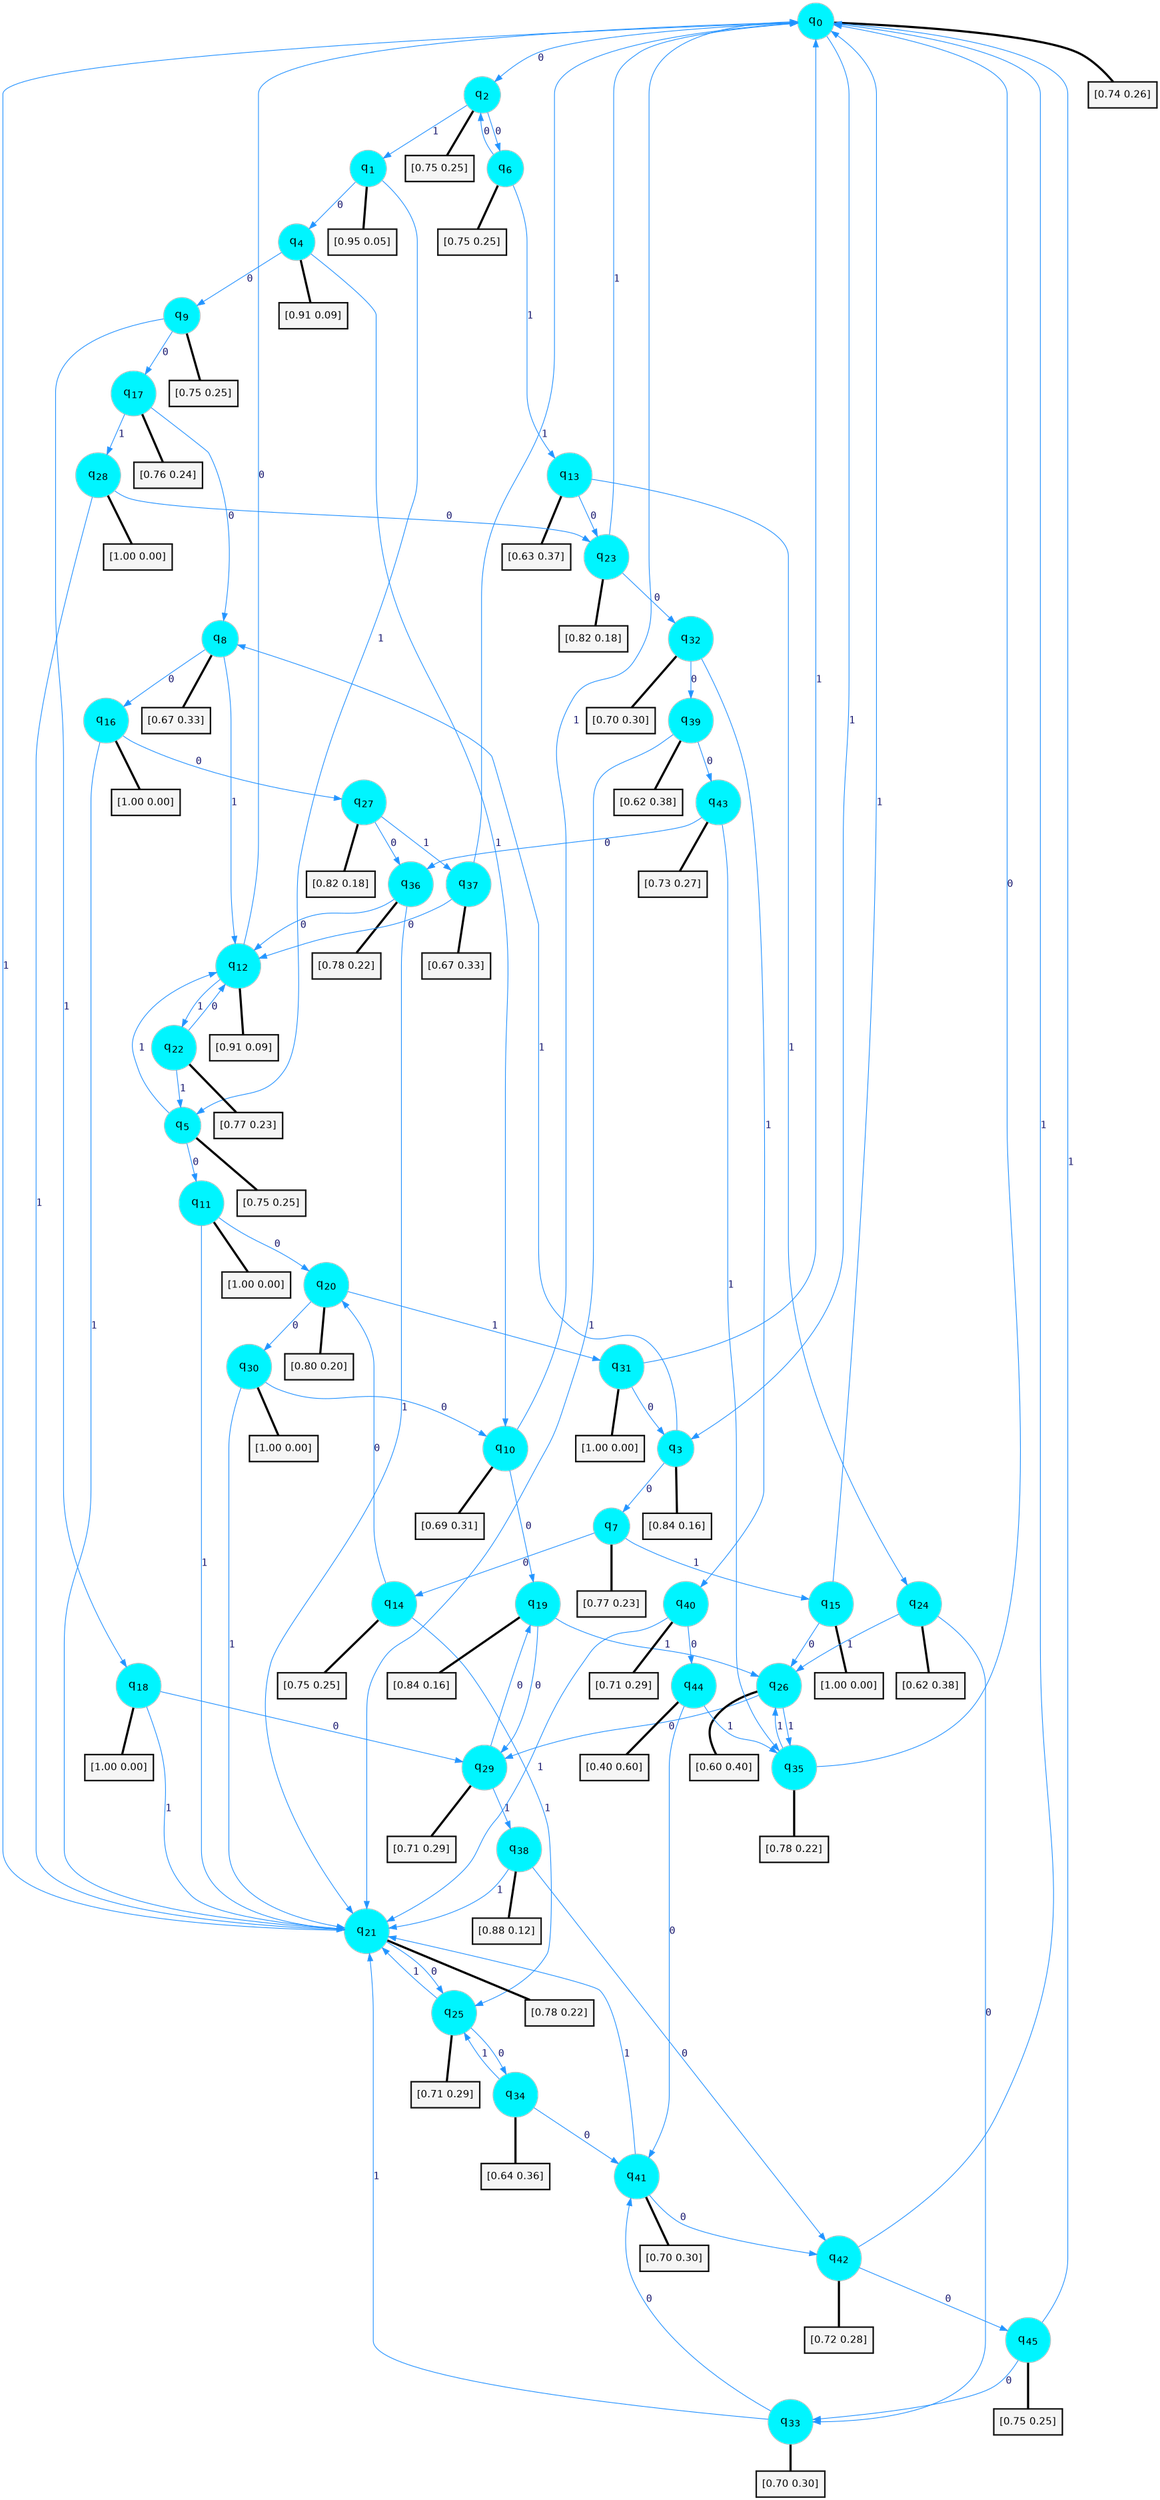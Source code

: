digraph G {
graph [
bgcolor=transparent, dpi=300, rankdir=TD, size="40,25"];
node [
color=gray, fillcolor=turquoise1, fontcolor=black, fontname=Helvetica, fontsize=16, fontweight=bold, shape=circle, style=filled];
edge [
arrowsize=1, color=dodgerblue1, fontcolor=midnightblue, fontname=courier, fontweight=bold, penwidth=1, style=solid, weight=20];
0[label=<q<SUB>0</SUB>>];
1[label=<q<SUB>1</SUB>>];
2[label=<q<SUB>2</SUB>>];
3[label=<q<SUB>3</SUB>>];
4[label=<q<SUB>4</SUB>>];
5[label=<q<SUB>5</SUB>>];
6[label=<q<SUB>6</SUB>>];
7[label=<q<SUB>7</SUB>>];
8[label=<q<SUB>8</SUB>>];
9[label=<q<SUB>9</SUB>>];
10[label=<q<SUB>10</SUB>>];
11[label=<q<SUB>11</SUB>>];
12[label=<q<SUB>12</SUB>>];
13[label=<q<SUB>13</SUB>>];
14[label=<q<SUB>14</SUB>>];
15[label=<q<SUB>15</SUB>>];
16[label=<q<SUB>16</SUB>>];
17[label=<q<SUB>17</SUB>>];
18[label=<q<SUB>18</SUB>>];
19[label=<q<SUB>19</SUB>>];
20[label=<q<SUB>20</SUB>>];
21[label=<q<SUB>21</SUB>>];
22[label=<q<SUB>22</SUB>>];
23[label=<q<SUB>23</SUB>>];
24[label=<q<SUB>24</SUB>>];
25[label=<q<SUB>25</SUB>>];
26[label=<q<SUB>26</SUB>>];
27[label=<q<SUB>27</SUB>>];
28[label=<q<SUB>28</SUB>>];
29[label=<q<SUB>29</SUB>>];
30[label=<q<SUB>30</SUB>>];
31[label=<q<SUB>31</SUB>>];
32[label=<q<SUB>32</SUB>>];
33[label=<q<SUB>33</SUB>>];
34[label=<q<SUB>34</SUB>>];
35[label=<q<SUB>35</SUB>>];
36[label=<q<SUB>36</SUB>>];
37[label=<q<SUB>37</SUB>>];
38[label=<q<SUB>38</SUB>>];
39[label=<q<SUB>39</SUB>>];
40[label=<q<SUB>40</SUB>>];
41[label=<q<SUB>41</SUB>>];
42[label=<q<SUB>42</SUB>>];
43[label=<q<SUB>43</SUB>>];
44[label=<q<SUB>44</SUB>>];
45[label=<q<SUB>45</SUB>>];
46[label="[0.74 0.26]", shape=box,fontcolor=black, fontname=Helvetica, fontsize=14, penwidth=2, fillcolor=whitesmoke,color=black];
47[label="[0.95 0.05]", shape=box,fontcolor=black, fontname=Helvetica, fontsize=14, penwidth=2, fillcolor=whitesmoke,color=black];
48[label="[0.75 0.25]", shape=box,fontcolor=black, fontname=Helvetica, fontsize=14, penwidth=2, fillcolor=whitesmoke,color=black];
49[label="[0.84 0.16]", shape=box,fontcolor=black, fontname=Helvetica, fontsize=14, penwidth=2, fillcolor=whitesmoke,color=black];
50[label="[0.91 0.09]", shape=box,fontcolor=black, fontname=Helvetica, fontsize=14, penwidth=2, fillcolor=whitesmoke,color=black];
51[label="[0.75 0.25]", shape=box,fontcolor=black, fontname=Helvetica, fontsize=14, penwidth=2, fillcolor=whitesmoke,color=black];
52[label="[0.75 0.25]", shape=box,fontcolor=black, fontname=Helvetica, fontsize=14, penwidth=2, fillcolor=whitesmoke,color=black];
53[label="[0.77 0.23]", shape=box,fontcolor=black, fontname=Helvetica, fontsize=14, penwidth=2, fillcolor=whitesmoke,color=black];
54[label="[0.67 0.33]", shape=box,fontcolor=black, fontname=Helvetica, fontsize=14, penwidth=2, fillcolor=whitesmoke,color=black];
55[label="[0.75 0.25]", shape=box,fontcolor=black, fontname=Helvetica, fontsize=14, penwidth=2, fillcolor=whitesmoke,color=black];
56[label="[0.69 0.31]", shape=box,fontcolor=black, fontname=Helvetica, fontsize=14, penwidth=2, fillcolor=whitesmoke,color=black];
57[label="[1.00 0.00]", shape=box,fontcolor=black, fontname=Helvetica, fontsize=14, penwidth=2, fillcolor=whitesmoke,color=black];
58[label="[0.91 0.09]", shape=box,fontcolor=black, fontname=Helvetica, fontsize=14, penwidth=2, fillcolor=whitesmoke,color=black];
59[label="[0.63 0.37]", shape=box,fontcolor=black, fontname=Helvetica, fontsize=14, penwidth=2, fillcolor=whitesmoke,color=black];
60[label="[0.75 0.25]", shape=box,fontcolor=black, fontname=Helvetica, fontsize=14, penwidth=2, fillcolor=whitesmoke,color=black];
61[label="[1.00 0.00]", shape=box,fontcolor=black, fontname=Helvetica, fontsize=14, penwidth=2, fillcolor=whitesmoke,color=black];
62[label="[1.00 0.00]", shape=box,fontcolor=black, fontname=Helvetica, fontsize=14, penwidth=2, fillcolor=whitesmoke,color=black];
63[label="[0.76 0.24]", shape=box,fontcolor=black, fontname=Helvetica, fontsize=14, penwidth=2, fillcolor=whitesmoke,color=black];
64[label="[1.00 0.00]", shape=box,fontcolor=black, fontname=Helvetica, fontsize=14, penwidth=2, fillcolor=whitesmoke,color=black];
65[label="[0.84 0.16]", shape=box,fontcolor=black, fontname=Helvetica, fontsize=14, penwidth=2, fillcolor=whitesmoke,color=black];
66[label="[0.80 0.20]", shape=box,fontcolor=black, fontname=Helvetica, fontsize=14, penwidth=2, fillcolor=whitesmoke,color=black];
67[label="[0.78 0.22]", shape=box,fontcolor=black, fontname=Helvetica, fontsize=14, penwidth=2, fillcolor=whitesmoke,color=black];
68[label="[0.77 0.23]", shape=box,fontcolor=black, fontname=Helvetica, fontsize=14, penwidth=2, fillcolor=whitesmoke,color=black];
69[label="[0.82 0.18]", shape=box,fontcolor=black, fontname=Helvetica, fontsize=14, penwidth=2, fillcolor=whitesmoke,color=black];
70[label="[0.62 0.38]", shape=box,fontcolor=black, fontname=Helvetica, fontsize=14, penwidth=2, fillcolor=whitesmoke,color=black];
71[label="[0.71 0.29]", shape=box,fontcolor=black, fontname=Helvetica, fontsize=14, penwidth=2, fillcolor=whitesmoke,color=black];
72[label="[0.60 0.40]", shape=box,fontcolor=black, fontname=Helvetica, fontsize=14, penwidth=2, fillcolor=whitesmoke,color=black];
73[label="[0.82 0.18]", shape=box,fontcolor=black, fontname=Helvetica, fontsize=14, penwidth=2, fillcolor=whitesmoke,color=black];
74[label="[1.00 0.00]", shape=box,fontcolor=black, fontname=Helvetica, fontsize=14, penwidth=2, fillcolor=whitesmoke,color=black];
75[label="[0.71 0.29]", shape=box,fontcolor=black, fontname=Helvetica, fontsize=14, penwidth=2, fillcolor=whitesmoke,color=black];
76[label="[1.00 0.00]", shape=box,fontcolor=black, fontname=Helvetica, fontsize=14, penwidth=2, fillcolor=whitesmoke,color=black];
77[label="[1.00 0.00]", shape=box,fontcolor=black, fontname=Helvetica, fontsize=14, penwidth=2, fillcolor=whitesmoke,color=black];
78[label="[0.70 0.30]", shape=box,fontcolor=black, fontname=Helvetica, fontsize=14, penwidth=2, fillcolor=whitesmoke,color=black];
79[label="[0.70 0.30]", shape=box,fontcolor=black, fontname=Helvetica, fontsize=14, penwidth=2, fillcolor=whitesmoke,color=black];
80[label="[0.64 0.36]", shape=box,fontcolor=black, fontname=Helvetica, fontsize=14, penwidth=2, fillcolor=whitesmoke,color=black];
81[label="[0.78 0.22]", shape=box,fontcolor=black, fontname=Helvetica, fontsize=14, penwidth=2, fillcolor=whitesmoke,color=black];
82[label="[0.78 0.22]", shape=box,fontcolor=black, fontname=Helvetica, fontsize=14, penwidth=2, fillcolor=whitesmoke,color=black];
83[label="[0.67 0.33]", shape=box,fontcolor=black, fontname=Helvetica, fontsize=14, penwidth=2, fillcolor=whitesmoke,color=black];
84[label="[0.88 0.12]", shape=box,fontcolor=black, fontname=Helvetica, fontsize=14, penwidth=2, fillcolor=whitesmoke,color=black];
85[label="[0.62 0.38]", shape=box,fontcolor=black, fontname=Helvetica, fontsize=14, penwidth=2, fillcolor=whitesmoke,color=black];
86[label="[0.71 0.29]", shape=box,fontcolor=black, fontname=Helvetica, fontsize=14, penwidth=2, fillcolor=whitesmoke,color=black];
87[label="[0.70 0.30]", shape=box,fontcolor=black, fontname=Helvetica, fontsize=14, penwidth=2, fillcolor=whitesmoke,color=black];
88[label="[0.72 0.28]", shape=box,fontcolor=black, fontname=Helvetica, fontsize=14, penwidth=2, fillcolor=whitesmoke,color=black];
89[label="[0.73 0.27]", shape=box,fontcolor=black, fontname=Helvetica, fontsize=14, penwidth=2, fillcolor=whitesmoke,color=black];
90[label="[0.40 0.60]", shape=box,fontcolor=black, fontname=Helvetica, fontsize=14, penwidth=2, fillcolor=whitesmoke,color=black];
91[label="[0.75 0.25]", shape=box,fontcolor=black, fontname=Helvetica, fontsize=14, penwidth=2, fillcolor=whitesmoke,color=black];
0->2 [label=0];
0->3 [label=1];
0->46 [arrowhead=none, penwidth=3,color=black];
1->4 [label=0];
1->5 [label=1];
1->47 [arrowhead=none, penwidth=3,color=black];
2->6 [label=0];
2->1 [label=1];
2->48 [arrowhead=none, penwidth=3,color=black];
3->7 [label=0];
3->8 [label=1];
3->49 [arrowhead=none, penwidth=3,color=black];
4->9 [label=0];
4->10 [label=1];
4->50 [arrowhead=none, penwidth=3,color=black];
5->11 [label=0];
5->12 [label=1];
5->51 [arrowhead=none, penwidth=3,color=black];
6->2 [label=0];
6->13 [label=1];
6->52 [arrowhead=none, penwidth=3,color=black];
7->14 [label=0];
7->15 [label=1];
7->53 [arrowhead=none, penwidth=3,color=black];
8->16 [label=0];
8->12 [label=1];
8->54 [arrowhead=none, penwidth=3,color=black];
9->17 [label=0];
9->18 [label=1];
9->55 [arrowhead=none, penwidth=3,color=black];
10->19 [label=0];
10->0 [label=1];
10->56 [arrowhead=none, penwidth=3,color=black];
11->20 [label=0];
11->21 [label=1];
11->57 [arrowhead=none, penwidth=3,color=black];
12->0 [label=0];
12->22 [label=1];
12->58 [arrowhead=none, penwidth=3,color=black];
13->23 [label=0];
13->24 [label=1];
13->59 [arrowhead=none, penwidth=3,color=black];
14->20 [label=0];
14->25 [label=1];
14->60 [arrowhead=none, penwidth=3,color=black];
15->26 [label=0];
15->0 [label=1];
15->61 [arrowhead=none, penwidth=3,color=black];
16->27 [label=0];
16->21 [label=1];
16->62 [arrowhead=none, penwidth=3,color=black];
17->8 [label=0];
17->28 [label=1];
17->63 [arrowhead=none, penwidth=3,color=black];
18->29 [label=0];
18->21 [label=1];
18->64 [arrowhead=none, penwidth=3,color=black];
19->29 [label=0];
19->26 [label=1];
19->65 [arrowhead=none, penwidth=3,color=black];
20->30 [label=0];
20->31 [label=1];
20->66 [arrowhead=none, penwidth=3,color=black];
21->25 [label=0];
21->0 [label=1];
21->67 [arrowhead=none, penwidth=3,color=black];
22->12 [label=0];
22->5 [label=1];
22->68 [arrowhead=none, penwidth=3,color=black];
23->32 [label=0];
23->0 [label=1];
23->69 [arrowhead=none, penwidth=3,color=black];
24->33 [label=0];
24->26 [label=1];
24->70 [arrowhead=none, penwidth=3,color=black];
25->34 [label=0];
25->21 [label=1];
25->71 [arrowhead=none, penwidth=3,color=black];
26->29 [label=0];
26->35 [label=1];
26->72 [arrowhead=none, penwidth=3,color=black];
27->36 [label=0];
27->37 [label=1];
27->73 [arrowhead=none, penwidth=3,color=black];
28->23 [label=0];
28->21 [label=1];
28->74 [arrowhead=none, penwidth=3,color=black];
29->19 [label=0];
29->38 [label=1];
29->75 [arrowhead=none, penwidth=3,color=black];
30->10 [label=0];
30->21 [label=1];
30->76 [arrowhead=none, penwidth=3,color=black];
31->3 [label=0];
31->0 [label=1];
31->77 [arrowhead=none, penwidth=3,color=black];
32->39 [label=0];
32->40 [label=1];
32->78 [arrowhead=none, penwidth=3,color=black];
33->41 [label=0];
33->21 [label=1];
33->79 [arrowhead=none, penwidth=3,color=black];
34->41 [label=0];
34->25 [label=1];
34->80 [arrowhead=none, penwidth=3,color=black];
35->0 [label=0];
35->26 [label=1];
35->81 [arrowhead=none, penwidth=3,color=black];
36->12 [label=0];
36->21 [label=1];
36->82 [arrowhead=none, penwidth=3,color=black];
37->12 [label=0];
37->0 [label=1];
37->83 [arrowhead=none, penwidth=3,color=black];
38->42 [label=0];
38->21 [label=1];
38->84 [arrowhead=none, penwidth=3,color=black];
39->43 [label=0];
39->21 [label=1];
39->85 [arrowhead=none, penwidth=3,color=black];
40->44 [label=0];
40->21 [label=1];
40->86 [arrowhead=none, penwidth=3,color=black];
41->42 [label=0];
41->21 [label=1];
41->87 [arrowhead=none, penwidth=3,color=black];
42->45 [label=0];
42->0 [label=1];
42->88 [arrowhead=none, penwidth=3,color=black];
43->36 [label=0];
43->35 [label=1];
43->89 [arrowhead=none, penwidth=3,color=black];
44->41 [label=0];
44->35 [label=1];
44->90 [arrowhead=none, penwidth=3,color=black];
45->33 [label=0];
45->0 [label=1];
45->91 [arrowhead=none, penwidth=3,color=black];
}
